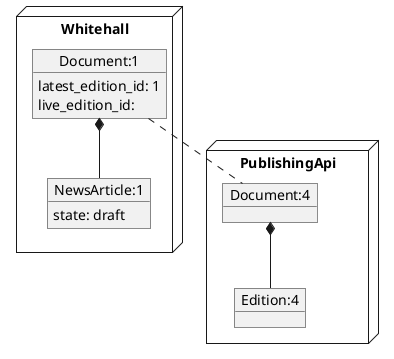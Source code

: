 @startuml
node Whitehall {
object "Document:1" as Document_1 {
  latest_edition_id: 1
  live_edition_id:
}
together {
object "NewsArticle:1" as NewsArticle_1 {
  state: draft
}
Document_1 *-- NewsArticle_1
}
}
node PublishingApi {
object "Document:4" as pubapi_Document_4 {
}
object "Edition:4" as pubapi_Edition_4 {
}
pubapi_Document_4 *-- pubapi_Edition_4
}
Document_1 .. pubapi_Document_4
@enduml